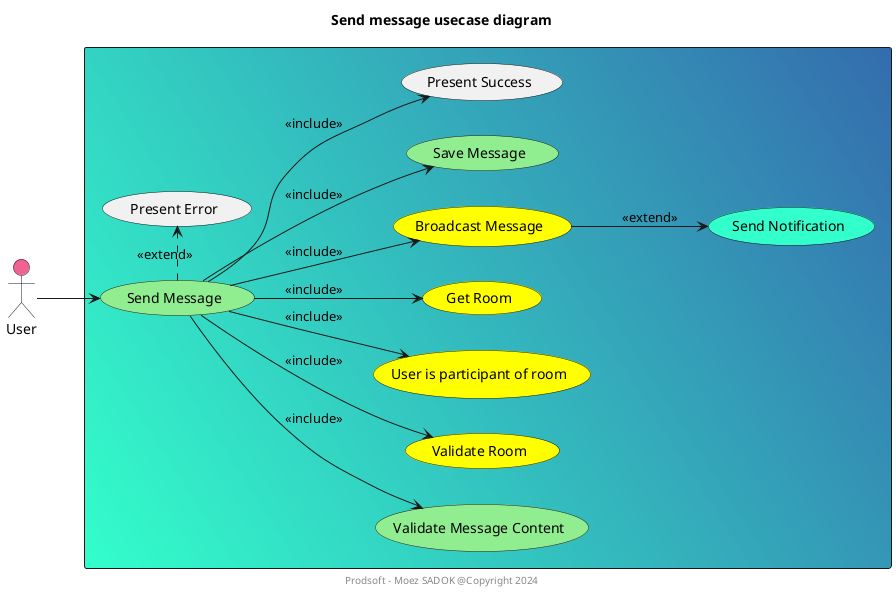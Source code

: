 @startuml

left to right direction
title Send message usecase diagram
footer Prodsoft - Moez SADOK @Copyright 2024

actor User #F06292

rectangle #33FFCC\356CAE {
    ' usecase/ "Send Message" as UC_SendMessage #LightGreen
    usecase "Send Message" as UC_SendMessage #LightGreen
    usecase "Validate Message Content" as UC_ValidateContent #LightGreen
    usecase "Validate Room" as UC_ValidateRoom #Yellow
    usecase "User is participant of room" as UC_ValidateUser #Yellow
    usecase "Get Room" as UC_GetRoom #Yellow
    usecase "Broadcast Message" as UC_BroadcastMessage #Yellow
    usecase "Send Notification" as UC_SendNotification #33FFCC
    usecase "Save Message" as UC_SaveMessage #LightGreen
    usecase "Present Success" as UC_PresentSuccess
    usecase "Present Error" as UC_PresentError
}

User --> UC_SendMessage
UC_SendMessage --> UC_ValidateContent : <<include>>
UC_SendMessage --> UC_ValidateRoom : <<include>>
UC_SendMessage --> UC_ValidateUser : <<include>>
UC_SendMessage --> UC_GetRoom : <<include>>
UC_SendMessage --> UC_BroadcastMessage : <<include>>
UC_BroadcastMessage --> UC_SendNotification : <<extend>>
UC_SendMessage --> UC_SaveMessage : <<include>>
UC_SendMessage --> UC_PresentSuccess : <<include>>
UC_SendMessage .> UC_PresentError : <<extend>>

@enduml